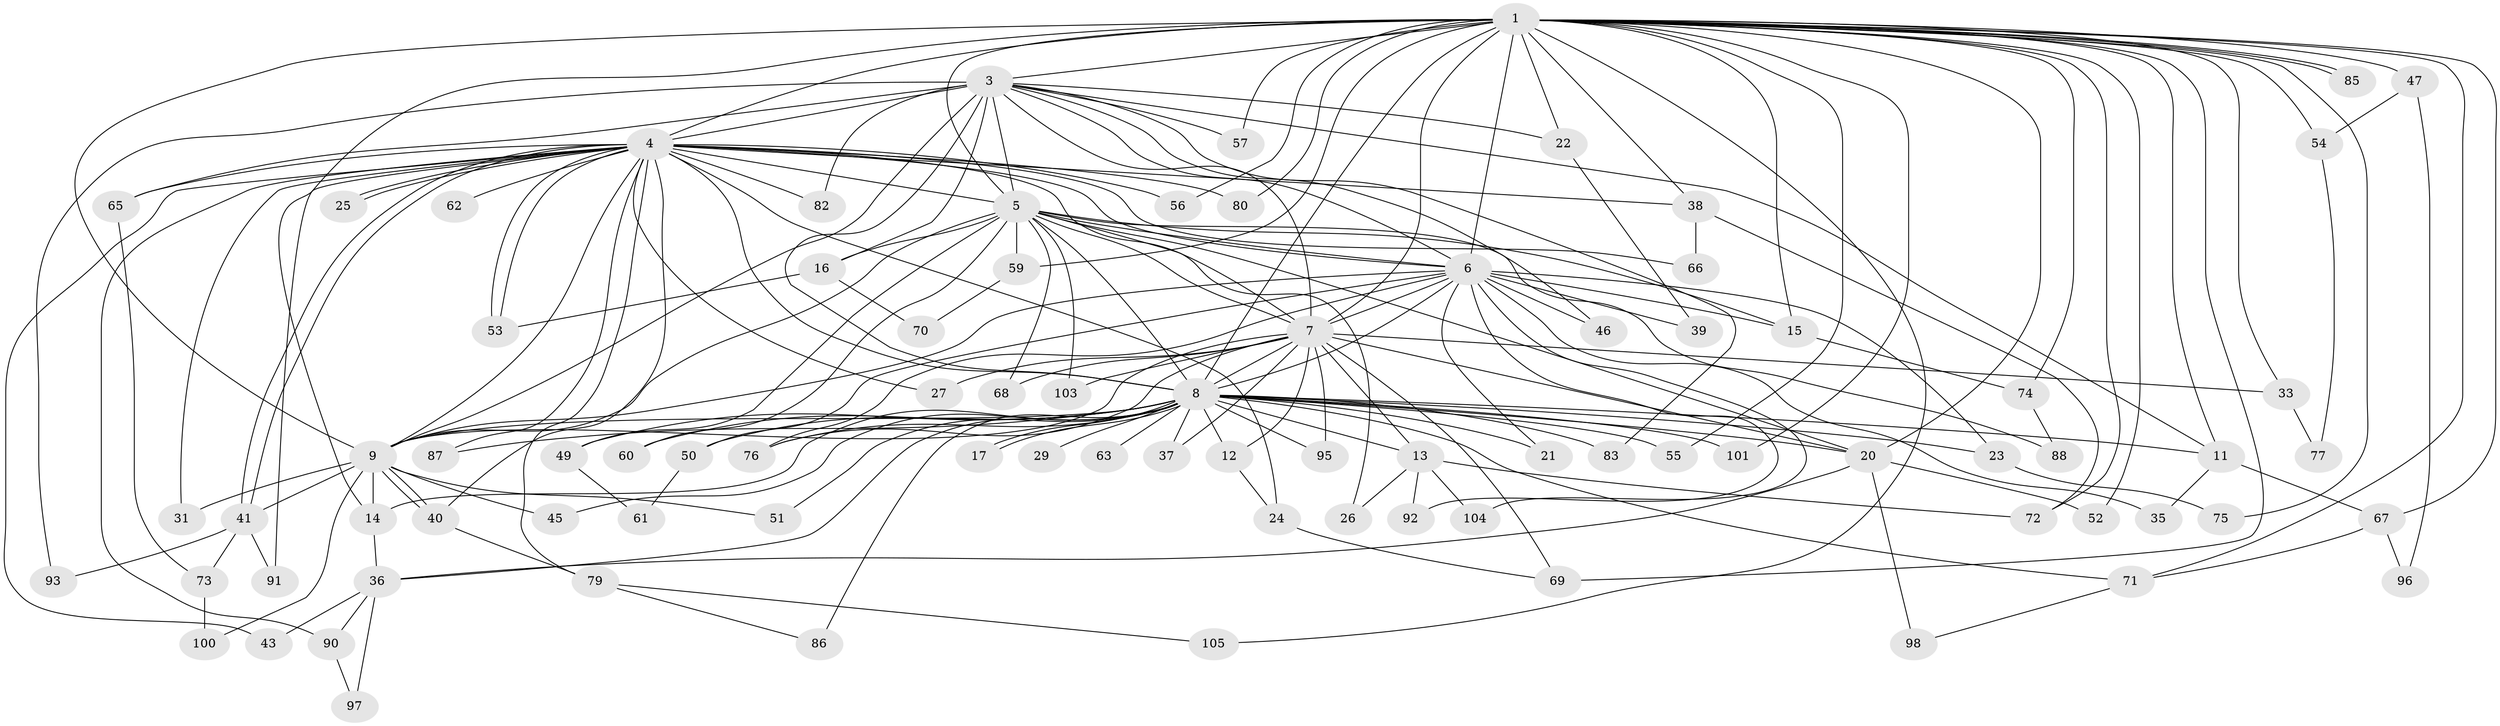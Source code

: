 // original degree distribution, {24: 0.009433962264150943, 21: 0.009433962264150943, 20: 0.02830188679245283, 30: 0.009433962264150943, 17: 0.009433962264150943, 22: 0.009433962264150943, 18: 0.009433962264150943, 26: 0.009433962264150943, 5: 0.03773584905660377, 3: 0.20754716981132076, 6: 0.018867924528301886, 4: 0.10377358490566038, 2: 0.5377358490566038}
// Generated by graph-tools (version 1.1) at 2025/41/03/06/25 10:41:39]
// undirected, 85 vertices, 191 edges
graph export_dot {
graph [start="1"]
  node [color=gray90,style=filled];
  1 [super="+2"];
  3 [super="+32"];
  4 [super="+28"];
  5 [super="+48"];
  6 [super="+18"];
  7 [super="+64"];
  8 [super="+10"];
  9 [super="+30"];
  11 [super="+42"];
  12;
  13;
  14 [super="+19"];
  15 [super="+89"];
  16 [super="+58"];
  17;
  20 [super="+34"];
  21;
  22;
  23 [super="+81"];
  24 [super="+102"];
  25;
  26;
  27;
  29;
  31;
  33;
  35;
  36 [super="+84"];
  37;
  38;
  39;
  40 [super="+106"];
  41 [super="+44"];
  43;
  45;
  46;
  47;
  49;
  50;
  51;
  52;
  53;
  54;
  55;
  56;
  57;
  59;
  60;
  61;
  62;
  63;
  65;
  66;
  67 [super="+94"];
  68;
  69;
  70;
  71;
  72 [super="+99"];
  73;
  74;
  75;
  76 [super="+78"];
  77;
  79;
  80;
  82;
  83;
  85;
  86;
  87;
  88;
  90;
  91;
  92;
  93;
  95;
  96;
  97;
  98;
  100;
  101;
  103;
  104;
  105;
  1 -- 3 [weight=2];
  1 -- 4 [weight=2];
  1 -- 5 [weight=2];
  1 -- 6 [weight=2];
  1 -- 7 [weight=3];
  1 -- 8 [weight=4];
  1 -- 9 [weight=2];
  1 -- 11;
  1 -- 33;
  1 -- 47 [weight=2];
  1 -- 52;
  1 -- 57;
  1 -- 59;
  1 -- 67;
  1 -- 69;
  1 -- 72;
  1 -- 75;
  1 -- 80;
  1 -- 85;
  1 -- 85;
  1 -- 71;
  1 -- 74;
  1 -- 20;
  1 -- 22;
  1 -- 91;
  1 -- 101;
  1 -- 38;
  1 -- 105;
  1 -- 54;
  1 -- 55;
  1 -- 56;
  1 -- 15;
  3 -- 4 [weight=2];
  3 -- 5;
  3 -- 6;
  3 -- 7;
  3 -- 8 [weight=2];
  3 -- 9 [weight=2];
  3 -- 11;
  3 -- 16;
  3 -- 22;
  3 -- 46;
  3 -- 57;
  3 -- 65;
  3 -- 82;
  3 -- 83;
  3 -- 93;
  4 -- 5;
  4 -- 6;
  4 -- 7;
  4 -- 8 [weight=2];
  4 -- 9;
  4 -- 24;
  4 -- 25;
  4 -- 25;
  4 -- 27;
  4 -- 31;
  4 -- 38;
  4 -- 41;
  4 -- 41;
  4 -- 43;
  4 -- 53;
  4 -- 53;
  4 -- 56;
  4 -- 62 [weight=2];
  4 -- 65;
  4 -- 66;
  4 -- 80;
  4 -- 82;
  4 -- 87;
  4 -- 90;
  4 -- 79;
  4 -- 40;
  4 -- 14;
  5 -- 6;
  5 -- 7;
  5 -- 8 [weight=2];
  5 -- 9;
  5 -- 15;
  5 -- 16;
  5 -- 26;
  5 -- 49;
  5 -- 60;
  5 -- 68;
  5 -- 88;
  5 -- 59;
  5 -- 103;
  5 -- 20;
  6 -- 7;
  6 -- 8 [weight=2];
  6 -- 9 [weight=3];
  6 -- 15;
  6 -- 21;
  6 -- 23 [weight=2];
  6 -- 35;
  6 -- 39;
  6 -- 46;
  6 -- 50;
  6 -- 76;
  6 -- 92;
  6 -- 104;
  7 -- 8 [weight=2];
  7 -- 9;
  7 -- 12;
  7 -- 13;
  7 -- 20;
  7 -- 27;
  7 -- 33;
  7 -- 37;
  7 -- 68;
  7 -- 69;
  7 -- 76;
  7 -- 95;
  7 -- 103;
  8 -- 9 [weight=2];
  8 -- 12;
  8 -- 14;
  8 -- 17;
  8 -- 17;
  8 -- 37;
  8 -- 45;
  8 -- 51;
  8 -- 83;
  8 -- 95;
  8 -- 36;
  8 -- 71;
  8 -- 13;
  8 -- 21;
  8 -- 86;
  8 -- 23;
  8 -- 87;
  8 -- 29;
  8 -- 101;
  8 -- 49;
  8 -- 50;
  8 -- 55;
  8 -- 60;
  8 -- 63;
  8 -- 11;
  8 -- 76;
  8 -- 20;
  9 -- 14;
  9 -- 40;
  9 -- 40;
  9 -- 45;
  9 -- 51;
  9 -- 100;
  9 -- 31;
  9 -- 41;
  11 -- 35;
  11 -- 67;
  12 -- 24;
  13 -- 26;
  13 -- 92;
  13 -- 104;
  13 -- 72;
  14 -- 36;
  15 -- 74;
  16 -- 70;
  16 -- 53;
  20 -- 36;
  20 -- 52;
  20 -- 98;
  22 -- 39;
  23 -- 75;
  24 -- 69;
  33 -- 77;
  36 -- 43;
  36 -- 90;
  36 -- 97;
  38 -- 66;
  38 -- 72;
  40 -- 79;
  41 -- 73;
  41 -- 91;
  41 -- 93;
  47 -- 54;
  47 -- 96;
  49 -- 61;
  50 -- 61;
  54 -- 77;
  59 -- 70;
  65 -- 73;
  67 -- 96;
  67 -- 71;
  71 -- 98;
  73 -- 100;
  74 -- 88;
  79 -- 86;
  79 -- 105;
  90 -- 97;
}
